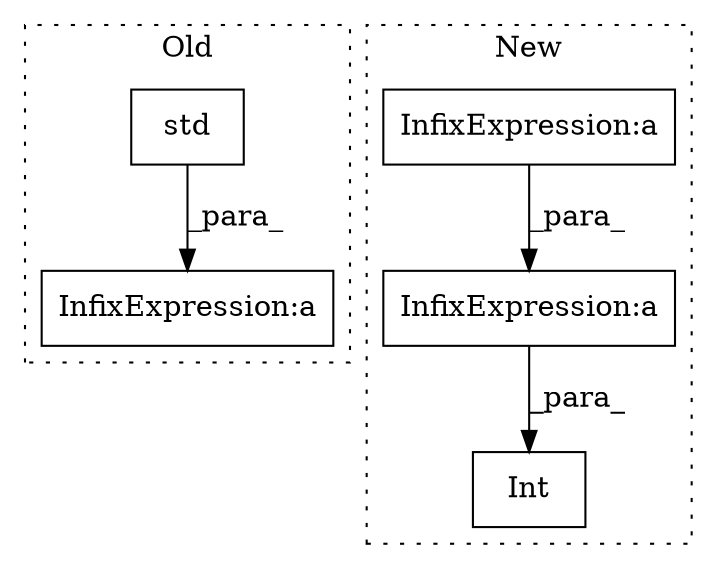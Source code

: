 digraph G {
subgraph cluster0 {
1 [label="std" a="32" s="827" l="5" shape="box"];
3 [label="InfixExpression:a" a="27" s="935" l="3" shape="box"];
label = "Old";
style="dotted";
}
subgraph cluster1 {
2 [label="Int" a="32" s="1762,1806" l="4,1" shape="box"];
4 [label="InfixExpression:a" a="27" s="1788" l="3" shape="box"];
5 [label="InfixExpression:a" a="27" s="1774" l="3" shape="box"];
label = "New";
style="dotted";
}
1 -> 3 [label="_para_"];
4 -> 2 [label="_para_"];
5 -> 4 [label="_para_"];
}